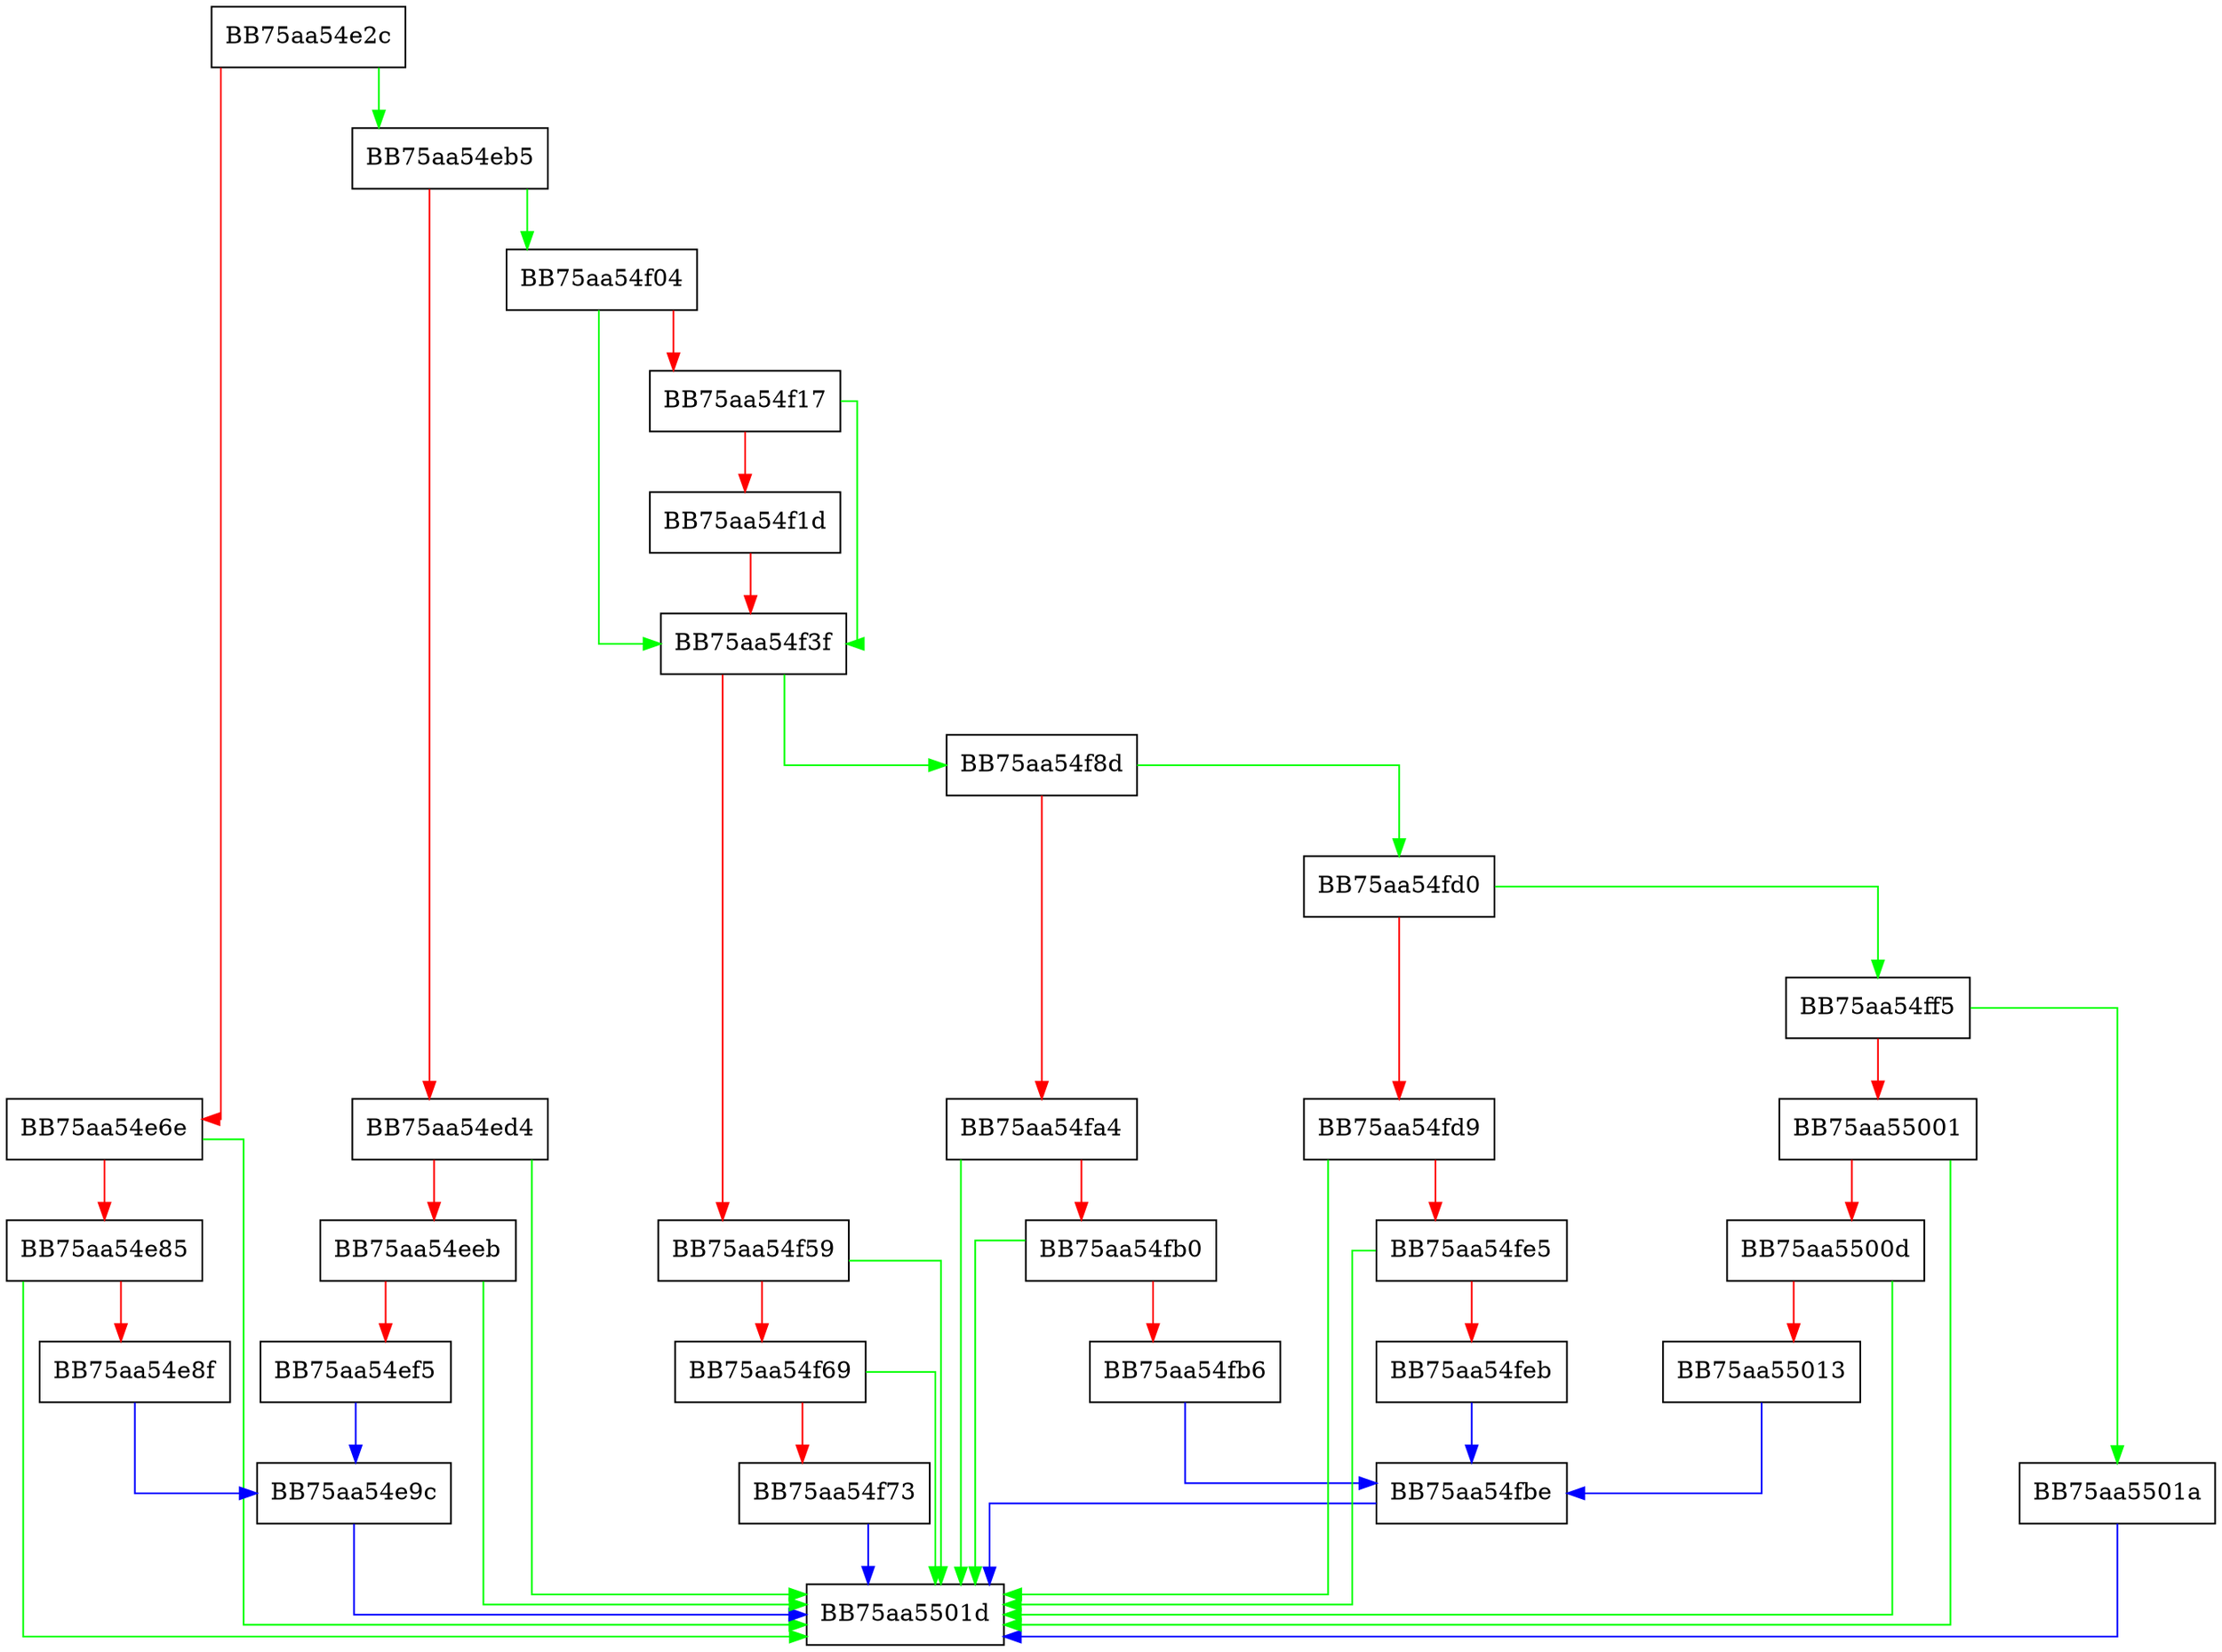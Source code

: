 digraph ValidateDecrypt {
  node [shape="box"];
  graph [splines=ortho];
  BB75aa54e2c -> BB75aa54eb5 [color="green"];
  BB75aa54e2c -> BB75aa54e6e [color="red"];
  BB75aa54e6e -> BB75aa5501d [color="green"];
  BB75aa54e6e -> BB75aa54e85 [color="red"];
  BB75aa54e85 -> BB75aa5501d [color="green"];
  BB75aa54e85 -> BB75aa54e8f [color="red"];
  BB75aa54e8f -> BB75aa54e9c [color="blue"];
  BB75aa54e9c -> BB75aa5501d [color="blue"];
  BB75aa54eb5 -> BB75aa54f04 [color="green"];
  BB75aa54eb5 -> BB75aa54ed4 [color="red"];
  BB75aa54ed4 -> BB75aa5501d [color="green"];
  BB75aa54ed4 -> BB75aa54eeb [color="red"];
  BB75aa54eeb -> BB75aa5501d [color="green"];
  BB75aa54eeb -> BB75aa54ef5 [color="red"];
  BB75aa54ef5 -> BB75aa54e9c [color="blue"];
  BB75aa54f04 -> BB75aa54f3f [color="green"];
  BB75aa54f04 -> BB75aa54f17 [color="red"];
  BB75aa54f17 -> BB75aa54f3f [color="green"];
  BB75aa54f17 -> BB75aa54f1d [color="red"];
  BB75aa54f1d -> BB75aa54f3f [color="red"];
  BB75aa54f3f -> BB75aa54f8d [color="green"];
  BB75aa54f3f -> BB75aa54f59 [color="red"];
  BB75aa54f59 -> BB75aa5501d [color="green"];
  BB75aa54f59 -> BB75aa54f69 [color="red"];
  BB75aa54f69 -> BB75aa5501d [color="green"];
  BB75aa54f69 -> BB75aa54f73 [color="red"];
  BB75aa54f73 -> BB75aa5501d [color="blue"];
  BB75aa54f8d -> BB75aa54fd0 [color="green"];
  BB75aa54f8d -> BB75aa54fa4 [color="red"];
  BB75aa54fa4 -> BB75aa5501d [color="green"];
  BB75aa54fa4 -> BB75aa54fb0 [color="red"];
  BB75aa54fb0 -> BB75aa5501d [color="green"];
  BB75aa54fb0 -> BB75aa54fb6 [color="red"];
  BB75aa54fb6 -> BB75aa54fbe [color="blue"];
  BB75aa54fbe -> BB75aa5501d [color="blue"];
  BB75aa54fd0 -> BB75aa54ff5 [color="green"];
  BB75aa54fd0 -> BB75aa54fd9 [color="red"];
  BB75aa54fd9 -> BB75aa5501d [color="green"];
  BB75aa54fd9 -> BB75aa54fe5 [color="red"];
  BB75aa54fe5 -> BB75aa5501d [color="green"];
  BB75aa54fe5 -> BB75aa54feb [color="red"];
  BB75aa54feb -> BB75aa54fbe [color="blue"];
  BB75aa54ff5 -> BB75aa5501a [color="green"];
  BB75aa54ff5 -> BB75aa55001 [color="red"];
  BB75aa55001 -> BB75aa5501d [color="green"];
  BB75aa55001 -> BB75aa5500d [color="red"];
  BB75aa5500d -> BB75aa5501d [color="green"];
  BB75aa5500d -> BB75aa55013 [color="red"];
  BB75aa55013 -> BB75aa54fbe [color="blue"];
  BB75aa5501a -> BB75aa5501d [color="blue"];
}